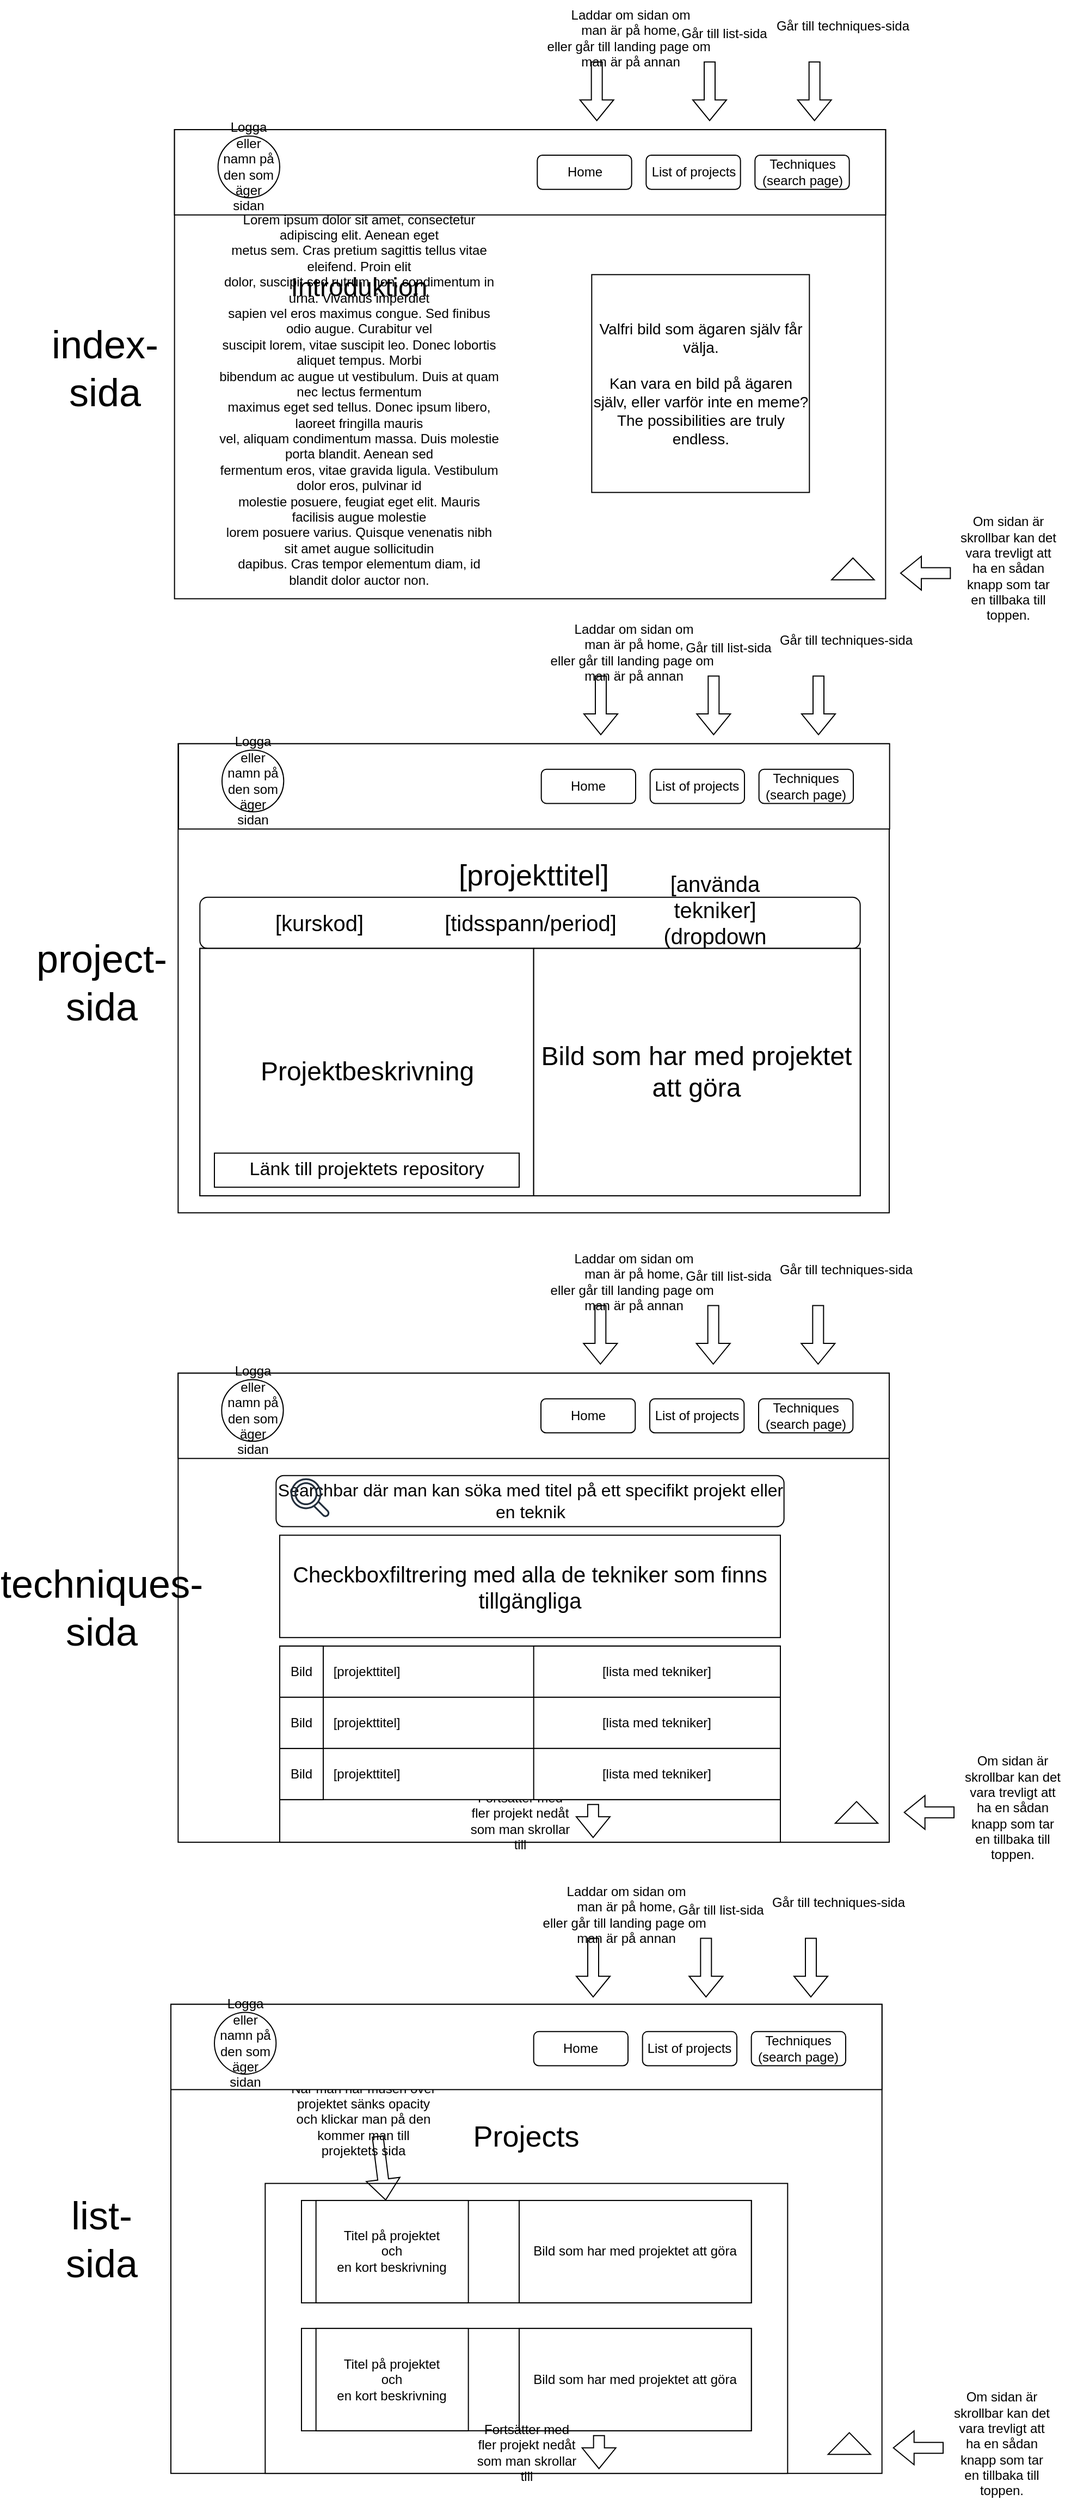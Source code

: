 <mxfile version="24.7.15">
  <diagram name="Page-1" id="DHIb__rGCyh5pIyczJd2">
    <mxGraphModel dx="3980" dy="3323" grid="1" gridSize="10" guides="1" tooltips="1" connect="1" arrows="1" fold="1" page="1" pageScale="1" pageWidth="850" pageHeight="1100" math="0" shadow="0">
      <root>
        <mxCell id="0" />
        <mxCell id="1" parent="0" />
        <mxCell id="EgoCZieQffJH5tm5p6gV-24" value="" style="group" vertex="1" connectable="0" parent="1">
          <mxGeometry x="370" y="-660" width="940" height="2275" as="geometry" />
        </mxCell>
        <mxCell id="EgoCZieQffJH5tm5p6gV-2" value="" style="group" vertex="1" connectable="0" parent="EgoCZieQffJH5tm5p6gV-24">
          <mxGeometry y="1722.892" width="930" height="552.108" as="geometry" />
        </mxCell>
        <mxCell id="cA6nBeI0fnDgjveefP_F-7" value="" style="rounded=0;whiteSpace=wrap;html=1;" parent="EgoCZieQffJH5tm5p6gV-2" vertex="1">
          <mxGeometry x="120" y="117.47" width="653.333" height="430.723" as="geometry" />
        </mxCell>
        <mxCell id="cA6nBeI0fnDgjveefP_F-17" value="" style="triangle;whiteSpace=wrap;html=1;rotation=-90;" parent="EgoCZieQffJH5tm5p6gV-2" vertex="1">
          <mxGeometry x="733.333" y="501.205" width="20" height="39.157" as="geometry" />
        </mxCell>
        <mxCell id="SrhYbJV4LX6s9B67UxRS-6" value="&lt;font style=&quot;font-size: 36px;&quot;&gt;list-sida&lt;/font&gt;" style="text;html=1;align=center;verticalAlign=middle;whiteSpace=wrap;rounded=0;" parent="EgoCZieQffJH5tm5p6gV-2" vertex="1">
          <mxGeometry y="262.349" width="113.333" height="140.964" as="geometry" />
        </mxCell>
        <mxCell id="SrhYbJV4LX6s9B67UxRS-7" value="" style="rounded=0;whiteSpace=wrap;html=1;" parent="EgoCZieQffJH5tm5p6gV-2" vertex="1">
          <mxGeometry x="206.667" y="281.928" width="480" height="266.265" as="geometry" />
        </mxCell>
        <mxCell id="SrhYbJV4LX6s9B67UxRS-8" value="&lt;font style=&quot;font-size: 27px;&quot;&gt;Projects&lt;/font&gt;" style="text;html=1;align=center;verticalAlign=middle;whiteSpace=wrap;rounded=0;" parent="EgoCZieQffJH5tm5p6gV-2" vertex="1">
          <mxGeometry x="400" y="227.108" width="93.333" height="23.494" as="geometry" />
        </mxCell>
        <mxCell id="SrhYbJV4LX6s9B67UxRS-9" value="" style="rounded=0;whiteSpace=wrap;html=1;" parent="EgoCZieQffJH5tm5p6gV-2" vertex="1">
          <mxGeometry x="240" y="297.59" width="413.333" height="93.976" as="geometry" />
        </mxCell>
        <mxCell id="SrhYbJV4LX6s9B67UxRS-11" value="&lt;div&gt;Titel på projektet&lt;/div&gt;&lt;div&gt;och&lt;/div&gt;&lt;div&gt;en kort beskrivning&lt;br&gt;&lt;/div&gt;" style="rounded=0;whiteSpace=wrap;html=1;" parent="EgoCZieQffJH5tm5p6gV-2" vertex="1">
          <mxGeometry x="253.333" y="297.59" width="140" height="93.976" as="geometry" />
        </mxCell>
        <mxCell id="SrhYbJV4LX6s9B67UxRS-12" value="Bild som har med projektet att göra" style="rounded=0;whiteSpace=wrap;html=1;" parent="EgoCZieQffJH5tm5p6gV-2" vertex="1">
          <mxGeometry x="440" y="297.59" width="213.333" height="93.976" as="geometry" />
        </mxCell>
        <mxCell id="SrhYbJV4LX6s9B67UxRS-13" value="" style="rounded=0;whiteSpace=wrap;html=1;" parent="EgoCZieQffJH5tm5p6gV-2" vertex="1">
          <mxGeometry x="240" y="415.06" width="413.333" height="93.976" as="geometry" />
        </mxCell>
        <mxCell id="SrhYbJV4LX6s9B67UxRS-14" value="&lt;div&gt;Titel på projektet&lt;/div&gt;&lt;div&gt;och&lt;/div&gt;&lt;div&gt;en kort beskrivning&lt;br&gt;&lt;/div&gt;" style="rounded=0;whiteSpace=wrap;html=1;" parent="EgoCZieQffJH5tm5p6gV-2" vertex="1">
          <mxGeometry x="253.333" y="415.06" width="140" height="93.976" as="geometry" />
        </mxCell>
        <mxCell id="SrhYbJV4LX6s9B67UxRS-15" value="Bild som har med projektet att göra" style="rounded=0;whiteSpace=wrap;html=1;" parent="EgoCZieQffJH5tm5p6gV-2" vertex="1">
          <mxGeometry x="440" y="415.06" width="213.333" height="93.976" as="geometry" />
        </mxCell>
        <mxCell id="SrhYbJV4LX6s9B67UxRS-16" value="Fortsätter med fler projekt nedåt som man skrollar till" style="text;html=1;align=center;verticalAlign=middle;whiteSpace=wrap;rounded=0;" parent="EgoCZieQffJH5tm5p6gV-2" vertex="1">
          <mxGeometry x="396.667" y="516.867" width="100" height="23.494" as="geometry" />
        </mxCell>
        <mxCell id="SrhYbJV4LX6s9B67UxRS-17" value="" style="shape=flexArrow;endArrow=classic;html=1;rounded=0;" parent="EgoCZieQffJH5tm5p6gV-2" target="SrhYbJV4LX6s9B67UxRS-11" edge="1">
          <mxGeometry width="50" height="50" relative="1" as="geometry">
            <mxPoint x="310" y="238.393" as="sourcePoint" />
            <mxPoint x="263.333" y="238.393" as="targetPoint" />
          </mxGeometry>
        </mxCell>
        <mxCell id="SrhYbJV4LX6s9B67UxRS-19" value="När man har musen över projektet sänks opacity och klickar man på den kommer man till projektets sida" style="text;html=1;align=center;verticalAlign=middle;whiteSpace=wrap;rounded=0;" parent="EgoCZieQffJH5tm5p6gV-2" vertex="1">
          <mxGeometry x="226.667" y="211.446" width="140" height="23.494" as="geometry" />
        </mxCell>
        <mxCell id="SrhYbJV4LX6s9B67UxRS-20" value="" style="shape=flexArrow;endArrow=classic;html=1;rounded=0;" parent="EgoCZieQffJH5tm5p6gV-2" edge="1">
          <mxGeometry width="50" height="50" relative="1" as="geometry">
            <mxPoint x="513.333" y="512.952" as="sourcePoint" />
            <mxPoint x="513.333" y="544.277" as="targetPoint" />
          </mxGeometry>
        </mxCell>
        <mxCell id="SrhYbJV4LX6s9B67UxRS-57" value="" style="shape=flexArrow;endArrow=classic;html=1;rounded=0;" parent="EgoCZieQffJH5tm5p6gV-2" edge="1">
          <mxGeometry width="50" height="50" relative="1" as="geometry">
            <mxPoint x="830" y="524.699" as="sourcePoint" />
            <mxPoint x="783.333" y="524.699" as="targetPoint" />
          </mxGeometry>
        </mxCell>
        <mxCell id="SrhYbJV4LX6s9B67UxRS-58" value="Om sidan är skrollbar kan det vara trevligt att ha en sådan knapp som tar en tillbaka till toppen." style="text;html=1;align=center;verticalAlign=middle;whiteSpace=wrap;rounded=0;" parent="EgoCZieQffJH5tm5p6gV-2" vertex="1">
          <mxGeometry x="836.667" y="489.458" width="93.333" height="62.651" as="geometry" />
        </mxCell>
        <mxCell id="SrhYbJV4LX6s9B67UxRS-85" value="" style="rounded=0;whiteSpace=wrap;html=1;" parent="EgoCZieQffJH5tm5p6gV-2" vertex="1">
          <mxGeometry x="120" y="117.47" width="653.333" height="78.313" as="geometry" />
        </mxCell>
        <mxCell id="SrhYbJV4LX6s9B67UxRS-86" value="&lt;div&gt;Logga eller namn på den som äger sidan&lt;/div&gt;" style="ellipse;whiteSpace=wrap;html=1;aspect=fixed;" parent="EgoCZieQffJH5tm5p6gV-2" vertex="1">
          <mxGeometry x="160" y="124.91" width="56.667" height="56.667" as="geometry" />
        </mxCell>
        <mxCell id="SrhYbJV4LX6s9B67UxRS-87" value="Home" style="rounded=1;whiteSpace=wrap;html=1;" parent="EgoCZieQffJH5tm5p6gV-2" vertex="1">
          <mxGeometry x="453.333" y="142.53" width="86.667" height="31.325" as="geometry" />
        </mxCell>
        <mxCell id="SrhYbJV4LX6s9B67UxRS-88" value="List of projects" style="rounded=1;whiteSpace=wrap;html=1;" parent="EgoCZieQffJH5tm5p6gV-2" vertex="1">
          <mxGeometry x="553.333" y="142.53" width="86.667" height="31.325" as="geometry" />
        </mxCell>
        <mxCell id="SrhYbJV4LX6s9B67UxRS-89" value="&lt;div&gt;Techniques (search page)&lt;/div&gt;" style="rounded=1;whiteSpace=wrap;html=1;" parent="EgoCZieQffJH5tm5p6gV-2" vertex="1">
          <mxGeometry x="653.333" y="142.53" width="86.667" height="31.325" as="geometry" />
        </mxCell>
        <mxCell id="SrhYbJV4LX6s9B67UxRS-90" value="" style="shape=flexArrow;endArrow=classic;html=1;rounded=0;" parent="EgoCZieQffJH5tm5p6gV-2" edge="1">
          <mxGeometry width="50" height="50" relative="1" as="geometry">
            <mxPoint x="508" y="56.386" as="sourcePoint" />
            <mxPoint x="508" y="111.205" as="targetPoint" />
          </mxGeometry>
        </mxCell>
        <mxCell id="SrhYbJV4LX6s9B67UxRS-91" value="&lt;div&gt;Laddar om sidan om&lt;/div&gt;&lt;div&gt;man är på home,&lt;/div&gt;&lt;div&gt;eller går till landing page om&amp;nbsp;&lt;/div&gt;&lt;div&gt;man är på annan&lt;br&gt;&lt;/div&gt;" style="text;html=1;align=center;verticalAlign=middle;resizable=0;points=[];autosize=1;strokeColor=none;fillColor=none;" parent="EgoCZieQffJH5tm5p6gV-2" vertex="1">
          <mxGeometry x="448.333" width="180" height="70" as="geometry" />
        </mxCell>
        <mxCell id="SrhYbJV4LX6s9B67UxRS-92" value="" style="shape=flexArrow;endArrow=classic;html=1;rounded=0;" parent="EgoCZieQffJH5tm5p6gV-2" edge="1">
          <mxGeometry width="50" height="50" relative="1" as="geometry">
            <mxPoint x="611.667" y="56.386" as="sourcePoint" />
            <mxPoint x="611.667" y="111.205" as="targetPoint" />
          </mxGeometry>
        </mxCell>
        <mxCell id="SrhYbJV4LX6s9B67UxRS-93" value="" style="shape=flexArrow;endArrow=classic;html=1;rounded=0;" parent="EgoCZieQffJH5tm5p6gV-2" edge="1">
          <mxGeometry width="50" height="50" relative="1" as="geometry">
            <mxPoint x="708" y="56.386" as="sourcePoint" />
            <mxPoint x="708" y="111.205" as="targetPoint" />
          </mxGeometry>
        </mxCell>
        <mxCell id="SrhYbJV4LX6s9B67UxRS-94" value="Går till list-sida" style="text;html=1;align=center;verticalAlign=middle;resizable=0;points=[];autosize=1;strokeColor=none;fillColor=none;" parent="EgoCZieQffJH5tm5p6gV-2" vertex="1">
          <mxGeometry x="575" y="15.663" width="100" height="30" as="geometry" />
        </mxCell>
        <mxCell id="SrhYbJV4LX6s9B67UxRS-95" value="&lt;div&gt;Går till techniques-sida&lt;/div&gt;" style="text;html=1;align=center;verticalAlign=middle;resizable=0;points=[];autosize=1;strokeColor=none;fillColor=none;" parent="EgoCZieQffJH5tm5p6gV-2" vertex="1">
          <mxGeometry x="658.333" y="9.398" width="150" height="30" as="geometry" />
        </mxCell>
        <mxCell id="EgoCZieQffJH5tm5p6gV-3" value="" style="group" vertex="1" connectable="0" parent="EgoCZieQffJH5tm5p6gV-24">
          <mxGeometry y="1141.807" width="940" height="549.759" as="geometry" />
        </mxCell>
        <mxCell id="cA6nBeI0fnDgjveefP_F-42" value="" style="rounded=0;whiteSpace=wrap;html=1;" parent="EgoCZieQffJH5tm5p6gV-3" vertex="1">
          <mxGeometry x="126.667" y="119.036" width="653.333" height="430.723" as="geometry" />
        </mxCell>
        <mxCell id="cA6nBeI0fnDgjveefP_F-49" value="" style="triangle;whiteSpace=wrap;html=1;rotation=-90;" parent="EgoCZieQffJH5tm5p6gV-3" vertex="1">
          <mxGeometry x="740" y="502.771" width="20" height="39.157" as="geometry" />
        </mxCell>
        <mxCell id="SrhYbJV4LX6s9B67UxRS-4" value="&lt;font style=&quot;font-size: 36px;&quot;&gt;techniques-sida&lt;/font&gt;" style="text;html=1;align=center;verticalAlign=middle;whiteSpace=wrap;rounded=0;" parent="EgoCZieQffJH5tm5p6gV-3" vertex="1">
          <mxGeometry y="263.916" width="113.333" height="140.964" as="geometry" />
        </mxCell>
        <mxCell id="SrhYbJV4LX6s9B67UxRS-33" value="&lt;font style=&quot;font-size: 16px;&quot;&gt;Searchbar där man kan söka med titel på ett specifikt projekt eller en teknik&lt;/font&gt;" style="rounded=1;whiteSpace=wrap;html=1;" parent="EgoCZieQffJH5tm5p6gV-3" vertex="1">
          <mxGeometry x="216.667" y="213.012" width="466.667" height="46.988" as="geometry" />
        </mxCell>
        <mxCell id="SrhYbJV4LX6s9B67UxRS-34" value="" style="sketch=0;outlineConnect=0;fontColor=#232F3E;gradientColor=none;fillColor=#232F3D;strokeColor=none;dashed=0;verticalLabelPosition=bottom;verticalAlign=top;align=center;html=1;fontSize=12;fontStyle=0;aspect=fixed;pointerEvents=1;shape=mxgraph.aws4.magnifying_glass_2;" parent="EgoCZieQffJH5tm5p6gV-3" vertex="1">
          <mxGeometry x="230" y="215.361" width="36" height="36" as="geometry" />
        </mxCell>
        <mxCell id="SrhYbJV4LX6s9B67UxRS-36" value="&lt;font style=&quot;font-size: 20px;&quot;&gt;Checkboxfiltrering med alla de tekniker som finns tillgängliga &lt;/font&gt;" style="rounded=0;whiteSpace=wrap;html=1;" parent="EgoCZieQffJH5tm5p6gV-3" vertex="1">
          <mxGeometry x="220" y="267.831" width="460" height="93.976" as="geometry" />
        </mxCell>
        <mxCell id="SrhYbJV4LX6s9B67UxRS-37" value="" style="rounded=0;whiteSpace=wrap;html=1;" parent="EgoCZieQffJH5tm5p6gV-3" vertex="1">
          <mxGeometry x="220" y="369.639" width="460" height="180.12" as="geometry" />
        </mxCell>
        <mxCell id="SrhYbJV4LX6s9B67UxRS-38" value="Fortsätter med fler projekt nedåt som man skrollar till" style="text;html=1;align=center;verticalAlign=middle;whiteSpace=wrap;rounded=0;" parent="EgoCZieQffJH5tm5p6gV-3" vertex="1">
          <mxGeometry x="391.273" y="518.434" width="100" height="23.494" as="geometry" />
        </mxCell>
        <mxCell id="SrhYbJV4LX6s9B67UxRS-39" value="" style="shape=flexArrow;endArrow=classic;html=1;rounded=0;" parent="EgoCZieQffJH5tm5p6gV-3" edge="1">
          <mxGeometry width="50" height="50" relative="1" as="geometry">
            <mxPoint x="507.94" y="514.518" as="sourcePoint" />
            <mxPoint x="507.94" y="545.843" as="targetPoint" />
          </mxGeometry>
        </mxCell>
        <mxCell id="SrhYbJV4LX6s9B67UxRS-40" value="" style="rounded=0;whiteSpace=wrap;html=1;" parent="EgoCZieQffJH5tm5p6gV-3" vertex="1">
          <mxGeometry x="220" y="369.639" width="460" height="46.988" as="geometry" />
        </mxCell>
        <mxCell id="SrhYbJV4LX6s9B67UxRS-41" value="" style="rounded=0;whiteSpace=wrap;html=1;" parent="EgoCZieQffJH5tm5p6gV-3" vertex="1">
          <mxGeometry x="220" y="416.627" width="460" height="46.988" as="geometry" />
        </mxCell>
        <mxCell id="SrhYbJV4LX6s9B67UxRS-42" value="" style="rounded=0;whiteSpace=wrap;html=1;" parent="EgoCZieQffJH5tm5p6gV-3" vertex="1">
          <mxGeometry x="220" y="463.614" width="460" height="46.988" as="geometry" />
        </mxCell>
        <mxCell id="SrhYbJV4LX6s9B67UxRS-44" value="Bild" style="rounded=0;whiteSpace=wrap;html=1;" parent="EgoCZieQffJH5tm5p6gV-3" vertex="1">
          <mxGeometry x="220" y="369.639" width="40" height="46.988" as="geometry" />
        </mxCell>
        <mxCell id="SrhYbJV4LX6s9B67UxRS-45" value="Bild" style="rounded=0;whiteSpace=wrap;html=1;" parent="EgoCZieQffJH5tm5p6gV-3" vertex="1">
          <mxGeometry x="220" y="463.614" width="40" height="46.988" as="geometry" />
        </mxCell>
        <mxCell id="SrhYbJV4LX6s9B67UxRS-46" value="Bild" style="rounded=0;whiteSpace=wrap;html=1;" parent="EgoCZieQffJH5tm5p6gV-3" vertex="1">
          <mxGeometry x="220" y="416.627" width="40" height="46.988" as="geometry" />
        </mxCell>
        <mxCell id="SrhYbJV4LX6s9B67UxRS-47" value="[projekttitel]" style="text;html=1;align=center;verticalAlign=middle;whiteSpace=wrap;rounded=0;" parent="EgoCZieQffJH5tm5p6gV-3" vertex="1">
          <mxGeometry x="280" y="381.386" width="40" height="23.494" as="geometry" />
        </mxCell>
        <mxCell id="SrhYbJV4LX6s9B67UxRS-48" value="[projekttitel]" style="text;html=1;align=center;verticalAlign=middle;whiteSpace=wrap;rounded=0;" parent="EgoCZieQffJH5tm5p6gV-3" vertex="1">
          <mxGeometry x="280" y="428.373" width="40" height="23.494" as="geometry" />
        </mxCell>
        <mxCell id="SrhYbJV4LX6s9B67UxRS-49" value="[projekttitel]" style="text;html=1;align=center;verticalAlign=middle;whiteSpace=wrap;rounded=0;" parent="EgoCZieQffJH5tm5p6gV-3" vertex="1">
          <mxGeometry x="280" y="475.361" width="40" height="23.494" as="geometry" />
        </mxCell>
        <mxCell id="SrhYbJV4LX6s9B67UxRS-50" value="[lista med tekniker]" style="rounded=0;whiteSpace=wrap;html=1;" parent="EgoCZieQffJH5tm5p6gV-3" vertex="1">
          <mxGeometry x="453.333" y="369.639" width="226.667" height="46.988" as="geometry" />
        </mxCell>
        <mxCell id="SrhYbJV4LX6s9B67UxRS-51" value="[lista med tekniker]" style="rounded=0;whiteSpace=wrap;html=1;" parent="EgoCZieQffJH5tm5p6gV-3" vertex="1">
          <mxGeometry x="453.333" y="416.627" width="226.667" height="46.988" as="geometry" />
        </mxCell>
        <mxCell id="SrhYbJV4LX6s9B67UxRS-52" value="[lista med tekniker]" style="rounded=0;whiteSpace=wrap;html=1;" parent="EgoCZieQffJH5tm5p6gV-3" vertex="1">
          <mxGeometry x="453.333" y="463.614" width="226.667" height="46.988" as="geometry" />
        </mxCell>
        <mxCell id="SrhYbJV4LX6s9B67UxRS-59" value="" style="shape=flexArrow;endArrow=classic;html=1;rounded=0;" parent="EgoCZieQffJH5tm5p6gV-3" edge="1">
          <mxGeometry width="50" height="50" relative="1" as="geometry">
            <mxPoint x="840" y="522.349" as="sourcePoint" />
            <mxPoint x="793.333" y="522.349" as="targetPoint" />
          </mxGeometry>
        </mxCell>
        <mxCell id="SrhYbJV4LX6s9B67UxRS-60" value="Om sidan är skrollbar kan det vara trevligt att ha en sådan knapp som tar en tillbaka till toppen." style="text;html=1;align=center;verticalAlign=middle;whiteSpace=wrap;rounded=0;" parent="EgoCZieQffJH5tm5p6gV-3" vertex="1">
          <mxGeometry x="846.667" y="487.108" width="93.333" height="62.651" as="geometry" />
        </mxCell>
        <mxCell id="SrhYbJV4LX6s9B67UxRS-118" value="" style="rounded=0;whiteSpace=wrap;html=1;" parent="EgoCZieQffJH5tm5p6gV-3" vertex="1">
          <mxGeometry x="126.667" y="119.036" width="653.333" height="78.313" as="geometry" />
        </mxCell>
        <mxCell id="SrhYbJV4LX6s9B67UxRS-119" value="&lt;div&gt;Logga eller namn på den som äger sidan&lt;/div&gt;" style="ellipse;whiteSpace=wrap;html=1;aspect=fixed;" parent="EgoCZieQffJH5tm5p6gV-3" vertex="1">
          <mxGeometry x="166.667" y="124.91" width="56.667" height="56.667" as="geometry" />
        </mxCell>
        <mxCell id="SrhYbJV4LX6s9B67UxRS-120" value="Home" style="rounded=1;whiteSpace=wrap;html=1;" parent="EgoCZieQffJH5tm5p6gV-3" vertex="1">
          <mxGeometry x="460" y="142.53" width="86.667" height="31.325" as="geometry" />
        </mxCell>
        <mxCell id="SrhYbJV4LX6s9B67UxRS-121" value="List of projects" style="rounded=1;whiteSpace=wrap;html=1;" parent="EgoCZieQffJH5tm5p6gV-3" vertex="1">
          <mxGeometry x="560" y="142.53" width="86.667" height="31.325" as="geometry" />
        </mxCell>
        <mxCell id="SrhYbJV4LX6s9B67UxRS-122" value="&lt;div&gt;Techniques (search page)&lt;/div&gt;" style="rounded=1;whiteSpace=wrap;html=1;" parent="EgoCZieQffJH5tm5p6gV-3" vertex="1">
          <mxGeometry x="660" y="142.53" width="86.667" height="31.325" as="geometry" />
        </mxCell>
        <mxCell id="SrhYbJV4LX6s9B67UxRS-123" value="" style="shape=flexArrow;endArrow=classic;html=1;rounded=0;" parent="EgoCZieQffJH5tm5p6gV-3" edge="1">
          <mxGeometry width="50" height="50" relative="1" as="geometry">
            <mxPoint x="514.667" y="56.386" as="sourcePoint" />
            <mxPoint x="514.667" y="111.205" as="targetPoint" />
          </mxGeometry>
        </mxCell>
        <mxCell id="SrhYbJV4LX6s9B67UxRS-124" value="&lt;div&gt;Laddar om sidan om&lt;/div&gt;&lt;div&gt;man är på home,&lt;/div&gt;&lt;div&gt;eller går till landing page om&amp;nbsp;&lt;/div&gt;&lt;div&gt;man är på annan&lt;br&gt;&lt;/div&gt;" style="text;html=1;align=center;verticalAlign=middle;resizable=0;points=[];autosize=1;strokeColor=none;fillColor=none;" parent="EgoCZieQffJH5tm5p6gV-3" vertex="1">
          <mxGeometry x="455" width="180" height="70" as="geometry" />
        </mxCell>
        <mxCell id="SrhYbJV4LX6s9B67UxRS-125" value="" style="shape=flexArrow;endArrow=classic;html=1;rounded=0;" parent="EgoCZieQffJH5tm5p6gV-3" edge="1">
          <mxGeometry width="50" height="50" relative="1" as="geometry">
            <mxPoint x="618.333" y="56.386" as="sourcePoint" />
            <mxPoint x="618.333" y="111.205" as="targetPoint" />
          </mxGeometry>
        </mxCell>
        <mxCell id="SrhYbJV4LX6s9B67UxRS-126" value="" style="shape=flexArrow;endArrow=classic;html=1;rounded=0;" parent="EgoCZieQffJH5tm5p6gV-3" edge="1">
          <mxGeometry width="50" height="50" relative="1" as="geometry">
            <mxPoint x="714.667" y="56.386" as="sourcePoint" />
            <mxPoint x="714.667" y="111.205" as="targetPoint" />
          </mxGeometry>
        </mxCell>
        <mxCell id="SrhYbJV4LX6s9B67UxRS-127" value="Går till list-sida" style="text;html=1;align=center;verticalAlign=middle;resizable=0;points=[];autosize=1;strokeColor=none;fillColor=none;" parent="EgoCZieQffJH5tm5p6gV-3" vertex="1">
          <mxGeometry x="581.667" y="15.663" width="100" height="30" as="geometry" />
        </mxCell>
        <mxCell id="SrhYbJV4LX6s9B67UxRS-128" value="&lt;div&gt;Går till techniques-sida&lt;/div&gt;" style="text;html=1;align=center;verticalAlign=middle;resizable=0;points=[];autosize=1;strokeColor=none;fillColor=none;" parent="EgoCZieQffJH5tm5p6gV-3" vertex="1">
          <mxGeometry x="665" y="9.398" width="150" height="30" as="geometry" />
        </mxCell>
        <mxCell id="EgoCZieQffJH5tm5p6gV-4" value="" style="group" vertex="1" connectable="0" parent="EgoCZieQffJH5tm5p6gV-24">
          <mxGeometry y="563.855" width="780.333" height="549.759" as="geometry" />
        </mxCell>
        <mxCell id="cA6nBeI0fnDgjveefP_F-34" value="" style="rounded=0;whiteSpace=wrap;html=1;" parent="EgoCZieQffJH5tm5p6gV-4" vertex="1">
          <mxGeometry x="126.667" y="119.036" width="653.333" height="430.723" as="geometry" />
        </mxCell>
        <mxCell id="SrhYbJV4LX6s9B67UxRS-5" value="&lt;font style=&quot;font-size: 36px;&quot;&gt;project-sida&lt;/font&gt;" style="text;html=1;align=center;verticalAlign=middle;whiteSpace=wrap;rounded=0;" parent="EgoCZieQffJH5tm5p6gV-4" vertex="1">
          <mxGeometry y="267.831" width="113.333" height="140.964" as="geometry" />
        </mxCell>
        <mxCell id="SrhYbJV4LX6s9B67UxRS-22" value="&lt;font style=&quot;font-size: 27px;&quot;&gt;[projekttitel]&lt;/font&gt;" style="text;html=1;align=center;verticalAlign=middle;whiteSpace=wrap;rounded=0;" parent="EgoCZieQffJH5tm5p6gV-4" vertex="1">
          <mxGeometry x="406.667" y="228.675" width="93.333" height="23.494" as="geometry" />
        </mxCell>
        <mxCell id="SrhYbJV4LX6s9B67UxRS-23" value="" style="rounded=1;whiteSpace=wrap;html=1;" parent="EgoCZieQffJH5tm5p6gV-4" vertex="1">
          <mxGeometry x="146.667" y="260" width="606.667" height="46.988" as="geometry" />
        </mxCell>
        <mxCell id="SrhYbJV4LX6s9B67UxRS-25" value="&lt;font style=&quot;font-size: 20px;&quot;&gt;[kurskod]&lt;/font&gt;" style="text;html=1;align=center;verticalAlign=middle;whiteSpace=wrap;rounded=0;" parent="EgoCZieQffJH5tm5p6gV-4" vertex="1">
          <mxGeometry x="220" y="271.747" width="73.333" height="23.494" as="geometry" />
        </mxCell>
        <mxCell id="SrhYbJV4LX6s9B67UxRS-26" value="&lt;font style=&quot;font-size: 20px;&quot;&gt;[tidsspann/period]&lt;/font&gt;" style="text;html=1;align=center;verticalAlign=middle;whiteSpace=wrap;rounded=0;" parent="EgoCZieQffJH5tm5p6gV-4" vertex="1">
          <mxGeometry x="396.667" y="271.747" width="106.667" height="23.494" as="geometry" />
        </mxCell>
        <mxCell id="SrhYbJV4LX6s9B67UxRS-27" value="&lt;div&gt;&lt;font style=&quot;font-size: 20px;&quot;&gt;[använda tekniker]&lt;/font&gt;&lt;/div&gt;&lt;div&gt;&lt;font style=&quot;font-size: 20px;&quot;&gt;(dropdown meny)&lt;br&gt;&lt;/font&gt;&lt;/div&gt;" style="text;html=1;align=center;verticalAlign=middle;whiteSpace=wrap;rounded=0;" parent="EgoCZieQffJH5tm5p6gV-4" vertex="1">
          <mxGeometry x="560" y="271.747" width="120" height="23.494" as="geometry" />
        </mxCell>
        <mxCell id="SrhYbJV4LX6s9B67UxRS-28" value="" style="rounded=0;whiteSpace=wrap;html=1;" parent="EgoCZieQffJH5tm5p6gV-4" vertex="1">
          <mxGeometry x="146.667" y="306.988" width="606.667" height="227.108" as="geometry" />
        </mxCell>
        <mxCell id="SrhYbJV4LX6s9B67UxRS-29" value="&lt;font style=&quot;font-size: 24px;&quot;&gt;Projektbeskrivning&lt;/font&gt;" style="rounded=0;whiteSpace=wrap;html=1;" parent="EgoCZieQffJH5tm5p6gV-4" vertex="1">
          <mxGeometry x="146.667" y="306.988" width="306.667" height="227.108" as="geometry" />
        </mxCell>
        <mxCell id="SrhYbJV4LX6s9B67UxRS-30" value="&lt;div&gt;&lt;font style=&quot;font-size: 24px;&quot;&gt;Bild som har med projektet att göra&lt;/font&gt;&lt;/div&gt;" style="rounded=0;whiteSpace=wrap;html=1;" parent="EgoCZieQffJH5tm5p6gV-4" vertex="1">
          <mxGeometry x="453.333" y="306.988" width="300" height="227.108" as="geometry" />
        </mxCell>
        <mxCell id="SrhYbJV4LX6s9B67UxRS-32" value="&lt;font style=&quot;font-size: 17px;&quot;&gt;Länk till projektets repository&lt;/font&gt;" style="rounded=0;whiteSpace=wrap;html=1;" parent="EgoCZieQffJH5tm5p6gV-4" vertex="1">
          <mxGeometry x="160" y="494.94" width="280" height="31.325" as="geometry" />
        </mxCell>
        <mxCell id="SrhYbJV4LX6s9B67UxRS-107" value="" style="rounded=0;whiteSpace=wrap;html=1;" parent="EgoCZieQffJH5tm5p6gV-4" vertex="1">
          <mxGeometry x="127" y="119.036" width="653.333" height="78.313" as="geometry" />
        </mxCell>
        <mxCell id="SrhYbJV4LX6s9B67UxRS-108" value="&lt;div&gt;Logga eller namn på den som äger sidan&lt;/div&gt;" style="ellipse;whiteSpace=wrap;html=1;aspect=fixed;" parent="EgoCZieQffJH5tm5p6gV-4" vertex="1">
          <mxGeometry x="167" y="124.91" width="56.667" height="56.667" as="geometry" />
        </mxCell>
        <mxCell id="SrhYbJV4LX6s9B67UxRS-109" value="Home" style="rounded=1;whiteSpace=wrap;html=1;" parent="EgoCZieQffJH5tm5p6gV-4" vertex="1">
          <mxGeometry x="460.333" y="142.53" width="86.667" height="31.325" as="geometry" />
        </mxCell>
        <mxCell id="SrhYbJV4LX6s9B67UxRS-110" value="List of projects" style="rounded=1;whiteSpace=wrap;html=1;" parent="EgoCZieQffJH5tm5p6gV-4" vertex="1">
          <mxGeometry x="560.333" y="142.53" width="86.667" height="31.325" as="geometry" />
        </mxCell>
        <mxCell id="SrhYbJV4LX6s9B67UxRS-111" value="&lt;div&gt;Techniques (search page)&lt;/div&gt;" style="rounded=1;whiteSpace=wrap;html=1;" parent="EgoCZieQffJH5tm5p6gV-4" vertex="1">
          <mxGeometry x="660.333" y="142.53" width="86.667" height="31.325" as="geometry" />
        </mxCell>
        <mxCell id="SrhYbJV4LX6s9B67UxRS-112" value="" style="shape=flexArrow;endArrow=classic;html=1;rounded=0;" parent="EgoCZieQffJH5tm5p6gV-4" edge="1">
          <mxGeometry width="50" height="50" relative="1" as="geometry">
            <mxPoint x="515" y="56.386" as="sourcePoint" />
            <mxPoint x="515" y="111.205" as="targetPoint" />
          </mxGeometry>
        </mxCell>
        <mxCell id="SrhYbJV4LX6s9B67UxRS-113" value="&lt;div&gt;Laddar om sidan om&lt;/div&gt;&lt;div&gt;man är på home,&lt;/div&gt;&lt;div&gt;eller går till landing page om&amp;nbsp;&lt;/div&gt;&lt;div&gt;man är på annan&lt;br&gt;&lt;/div&gt;" style="text;html=1;align=center;verticalAlign=middle;resizable=0;points=[];autosize=1;strokeColor=none;fillColor=none;" parent="EgoCZieQffJH5tm5p6gV-4" vertex="1">
          <mxGeometry x="455.333" width="180" height="70" as="geometry" />
        </mxCell>
        <mxCell id="SrhYbJV4LX6s9B67UxRS-114" value="" style="shape=flexArrow;endArrow=classic;html=1;rounded=0;" parent="EgoCZieQffJH5tm5p6gV-4" edge="1">
          <mxGeometry width="50" height="50" relative="1" as="geometry">
            <mxPoint x="618.667" y="56.386" as="sourcePoint" />
            <mxPoint x="618.667" y="111.205" as="targetPoint" />
          </mxGeometry>
        </mxCell>
        <mxCell id="SrhYbJV4LX6s9B67UxRS-115" value="" style="shape=flexArrow;endArrow=classic;html=1;rounded=0;" parent="EgoCZieQffJH5tm5p6gV-4" edge="1">
          <mxGeometry width="50" height="50" relative="1" as="geometry">
            <mxPoint x="715" y="56.386" as="sourcePoint" />
            <mxPoint x="715" y="111.205" as="targetPoint" />
          </mxGeometry>
        </mxCell>
        <mxCell id="SrhYbJV4LX6s9B67UxRS-116" value="Går till list-sida" style="text;html=1;align=center;verticalAlign=middle;resizable=0;points=[];autosize=1;strokeColor=none;fillColor=none;" parent="EgoCZieQffJH5tm5p6gV-4" vertex="1">
          <mxGeometry x="582" y="15.663" width="100" height="30" as="geometry" />
        </mxCell>
        <mxCell id="SrhYbJV4LX6s9B67UxRS-117" value="&lt;div&gt;Går till techniques-sida&lt;/div&gt;" style="text;html=1;align=center;verticalAlign=middle;resizable=0;points=[];autosize=1;strokeColor=none;fillColor=none;" parent="EgoCZieQffJH5tm5p6gV-4" vertex="1">
          <mxGeometry x="665.333" y="9.398" width="150" height="30" as="geometry" />
        </mxCell>
        <mxCell id="EgoCZieQffJH5tm5p6gV-5" value="" style="rounded=0;whiteSpace=wrap;html=1;" vertex="1" parent="EgoCZieQffJH5tm5p6gV-24">
          <mxGeometry x="123.333" y="119.036" width="653.333" height="430.723" as="geometry" />
        </mxCell>
        <mxCell id="EgoCZieQffJH5tm5p6gV-6" value="" style="rounded=0;whiteSpace=wrap;html=1;" vertex="1" parent="EgoCZieQffJH5tm5p6gV-24">
          <mxGeometry x="123.333" y="119.036" width="653.333" height="78.313" as="geometry" />
        </mxCell>
        <mxCell id="EgoCZieQffJH5tm5p6gV-7" value="&lt;div&gt;Logga eller namn på den som äger sidan&lt;/div&gt;" style="ellipse;whiteSpace=wrap;html=1;aspect=fixed;" vertex="1" parent="EgoCZieQffJH5tm5p6gV-24">
          <mxGeometry x="163.333" y="124.91" width="56.667" height="56.667" as="geometry" />
        </mxCell>
        <mxCell id="EgoCZieQffJH5tm5p6gV-8" value="Home" style="rounded=1;whiteSpace=wrap;html=1;" vertex="1" parent="EgoCZieQffJH5tm5p6gV-24">
          <mxGeometry x="456.667" y="142.53" width="86.667" height="31.325" as="geometry" />
        </mxCell>
        <mxCell id="EgoCZieQffJH5tm5p6gV-9" value="List of projects" style="rounded=1;whiteSpace=wrap;html=1;" vertex="1" parent="EgoCZieQffJH5tm5p6gV-24">
          <mxGeometry x="556.667" y="142.53" width="86.667" height="31.325" as="geometry" />
        </mxCell>
        <mxCell id="EgoCZieQffJH5tm5p6gV-10" value="&lt;div&gt;Techniques (search page)&lt;/div&gt;" style="rounded=1;whiteSpace=wrap;html=1;" vertex="1" parent="EgoCZieQffJH5tm5p6gV-24">
          <mxGeometry x="656.667" y="142.53" width="86.667" height="31.325" as="geometry" />
        </mxCell>
        <mxCell id="EgoCZieQffJH5tm5p6gV-11" value="" style="shape=flexArrow;endArrow=classic;html=1;rounded=0;" edge="1" parent="EgoCZieQffJH5tm5p6gV-24">
          <mxGeometry width="50" height="50" relative="1" as="geometry">
            <mxPoint x="511.333" y="56.386" as="sourcePoint" />
            <mxPoint x="511.333" y="111.205" as="targetPoint" />
          </mxGeometry>
        </mxCell>
        <mxCell id="EgoCZieQffJH5tm5p6gV-12" value="&lt;div&gt;Laddar om sidan om&lt;/div&gt;&lt;div&gt;man är på home,&lt;/div&gt;&lt;div&gt;eller går till landing page om&amp;nbsp;&lt;/div&gt;&lt;div&gt;man är på annan&lt;br&gt;&lt;/div&gt;" style="text;html=1;align=center;verticalAlign=middle;resizable=0;points=[];autosize=1;strokeColor=none;fillColor=none;" vertex="1" parent="EgoCZieQffJH5tm5p6gV-24">
          <mxGeometry x="451.667" width="180" height="70" as="geometry" />
        </mxCell>
        <mxCell id="EgoCZieQffJH5tm5p6gV-13" value="" style="shape=flexArrow;endArrow=classic;html=1;rounded=0;" edge="1" parent="EgoCZieQffJH5tm5p6gV-24">
          <mxGeometry width="50" height="50" relative="1" as="geometry">
            <mxPoint x="615" y="56.386" as="sourcePoint" />
            <mxPoint x="615" y="111.205" as="targetPoint" />
          </mxGeometry>
        </mxCell>
        <mxCell id="EgoCZieQffJH5tm5p6gV-14" value="" style="shape=flexArrow;endArrow=classic;html=1;rounded=0;" edge="1" parent="EgoCZieQffJH5tm5p6gV-24">
          <mxGeometry width="50" height="50" relative="1" as="geometry">
            <mxPoint x="711.333" y="56.386" as="sourcePoint" />
            <mxPoint x="711.333" y="111.205" as="targetPoint" />
          </mxGeometry>
        </mxCell>
        <mxCell id="EgoCZieQffJH5tm5p6gV-15" value="Går till list-sida" style="text;html=1;align=center;verticalAlign=middle;resizable=0;points=[];autosize=1;strokeColor=none;fillColor=none;" vertex="1" parent="EgoCZieQffJH5tm5p6gV-24">
          <mxGeometry x="578.333" y="15.663" width="100" height="30" as="geometry" />
        </mxCell>
        <mxCell id="EgoCZieQffJH5tm5p6gV-16" value="&lt;div&gt;Går till techniques-sida&lt;/div&gt;" style="text;html=1;align=center;verticalAlign=middle;resizable=0;points=[];autosize=1;strokeColor=none;fillColor=none;" vertex="1" parent="EgoCZieQffJH5tm5p6gV-24">
          <mxGeometry x="661.667" y="9.398" width="150" height="30" as="geometry" />
        </mxCell>
        <mxCell id="EgoCZieQffJH5tm5p6gV-17" value="&lt;font style=&quot;font-size: 24px;&quot;&gt;Introduktion&lt;/font&gt;" style="text;html=1;align=center;verticalAlign=middle;whiteSpace=wrap;rounded=0;" vertex="1" parent="EgoCZieQffJH5tm5p6gV-24">
          <mxGeometry x="273.333" y="252.169" width="40" height="23.494" as="geometry" />
        </mxCell>
        <mxCell id="EgoCZieQffJH5tm5p6gV-18" value="Lorem ipsum dolor sit amet, consectetur adipiscing elit. Aenean eget &lt;br/&gt;metus sem. Cras pretium sagittis tellus vitae eleifend. Proin elit &lt;br/&gt;dolor, suscipit sed rutrum non, condimentum in urna. Vivamus imperdiet &lt;br/&gt;sapien vel eros maximus congue. Sed finibus odio augue. Curabitur vel &lt;br/&gt;suscipit lorem, vitae suscipit leo. Donec lobortis aliquet tempus. Morbi&lt;br/&gt; bibendum ac augue ut vestibulum. Duis at quam nec lectus fermentum &lt;br/&gt;maximus eget sed tellus. Donec ipsum libero, laoreet fringilla mauris &lt;br/&gt;vel, aliquam condimentum massa. Duis molestie porta blandit. Aenean sed &lt;br/&gt;fermentum eros, vitae gravida ligula. Vestibulum dolor eros, pulvinar id&lt;br/&gt; molestie posuere, feugiat eget elit. Mauris facilisis augue molestie &lt;br/&gt;lorem posuere varius. Quisque venenatis nibh sit amet augue sollicitudin&lt;br/&gt; dapibus. Cras tempor elementum diam, id blandit dolor auctor non.&lt;div&gt;&lt;br/&gt;&lt;/div&gt;" style="text;html=1;align=center;verticalAlign=middle;whiteSpace=wrap;rounded=0;" vertex="1" parent="EgoCZieQffJH5tm5p6gV-24">
          <mxGeometry x="163.333" y="291.325" width="260" height="164.458" as="geometry" />
        </mxCell>
        <mxCell id="EgoCZieQffJH5tm5p6gV-19" value="&lt;div style=&quot;font-size: 14px;&quot;&gt;&lt;font style=&quot;font-size: 14px;&quot;&gt;Valfri bild som ägaren själv får välja.&lt;/font&gt;&lt;/div&gt;&lt;div style=&quot;font-size: 14px;&quot;&gt;&lt;font style=&quot;font-size: 14px;&quot;&gt;&lt;br&gt;&lt;/font&gt;&lt;/div&gt;&lt;div style=&quot;font-size: 14px;&quot;&gt;&lt;font style=&quot;font-size: 14px;&quot;&gt;Kan vara en bild på ägaren själv, eller varför inte en meme? The possibilities are truly endless.&lt;/font&gt;&lt;br&gt;&lt;/div&gt;" style="whiteSpace=wrap;html=1;aspect=fixed;" vertex="1" parent="EgoCZieQffJH5tm5p6gV-24">
          <mxGeometry x="506.667" y="252.169" width="200" height="200" as="geometry" />
        </mxCell>
        <mxCell id="EgoCZieQffJH5tm5p6gV-20" value="" style="triangle;whiteSpace=wrap;html=1;rotation=-90;" vertex="1" parent="EgoCZieQffJH5tm5p6gV-24">
          <mxGeometry x="736.667" y="502.771" width="20" height="39.157" as="geometry" />
        </mxCell>
        <mxCell id="EgoCZieQffJH5tm5p6gV-21" value="" style="shape=flexArrow;endArrow=classic;html=1;rounded=0;" edge="1" parent="EgoCZieQffJH5tm5p6gV-24">
          <mxGeometry width="50" height="50" relative="1" as="geometry">
            <mxPoint x="836.667" y="526.265" as="sourcePoint" />
            <mxPoint x="790" y="526.265" as="targetPoint" />
          </mxGeometry>
        </mxCell>
        <mxCell id="EgoCZieQffJH5tm5p6gV-22" value="Om sidan är skrollbar kan det vara trevligt att ha en sådan knapp som tar en tillbaka till toppen." style="text;html=1;align=center;verticalAlign=middle;whiteSpace=wrap;rounded=0;" vertex="1" parent="EgoCZieQffJH5tm5p6gV-24">
          <mxGeometry x="843.333" y="491.024" width="93.333" height="62.651" as="geometry" />
        </mxCell>
        <mxCell id="EgoCZieQffJH5tm5p6gV-23" value="&lt;font style=&quot;font-size: 36px;&quot;&gt;index-sida&lt;/font&gt;" style="text;html=1;align=center;verticalAlign=middle;whiteSpace=wrap;rounded=0;" vertex="1" parent="EgoCZieQffJH5tm5p6gV-24">
          <mxGeometry x="3.333" y="267.831" width="113.333" height="140.964" as="geometry" />
        </mxCell>
      </root>
    </mxGraphModel>
  </diagram>
</mxfile>
